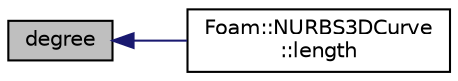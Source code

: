 digraph "degree"
{
  bgcolor="transparent";
  edge [fontname="Helvetica",fontsize="10",labelfontname="Helvetica",labelfontsize="10"];
  node [fontname="Helvetica",fontsize="10",shape=record];
  rankdir="LR";
  Node1 [label="degree",height=0.2,width=0.4,color="black", fillcolor="grey75", style="filled" fontcolor="black"];
  Node1 -> Node2 [dir="back",color="midnightblue",fontsize="10",style="solid",fontname="Helvetica"];
  Node2 [label="Foam::NURBS3DCurve\l::length",height=0.2,width=0.4,color="black",URL="$classFoam_1_1NURBS3DCurve.html#a69beb8c92791dfd6e1c4df46c72f5482",tooltip="Calculate Length from starting to ending indices via computational evaluation using trapezoid rule..."];
}
